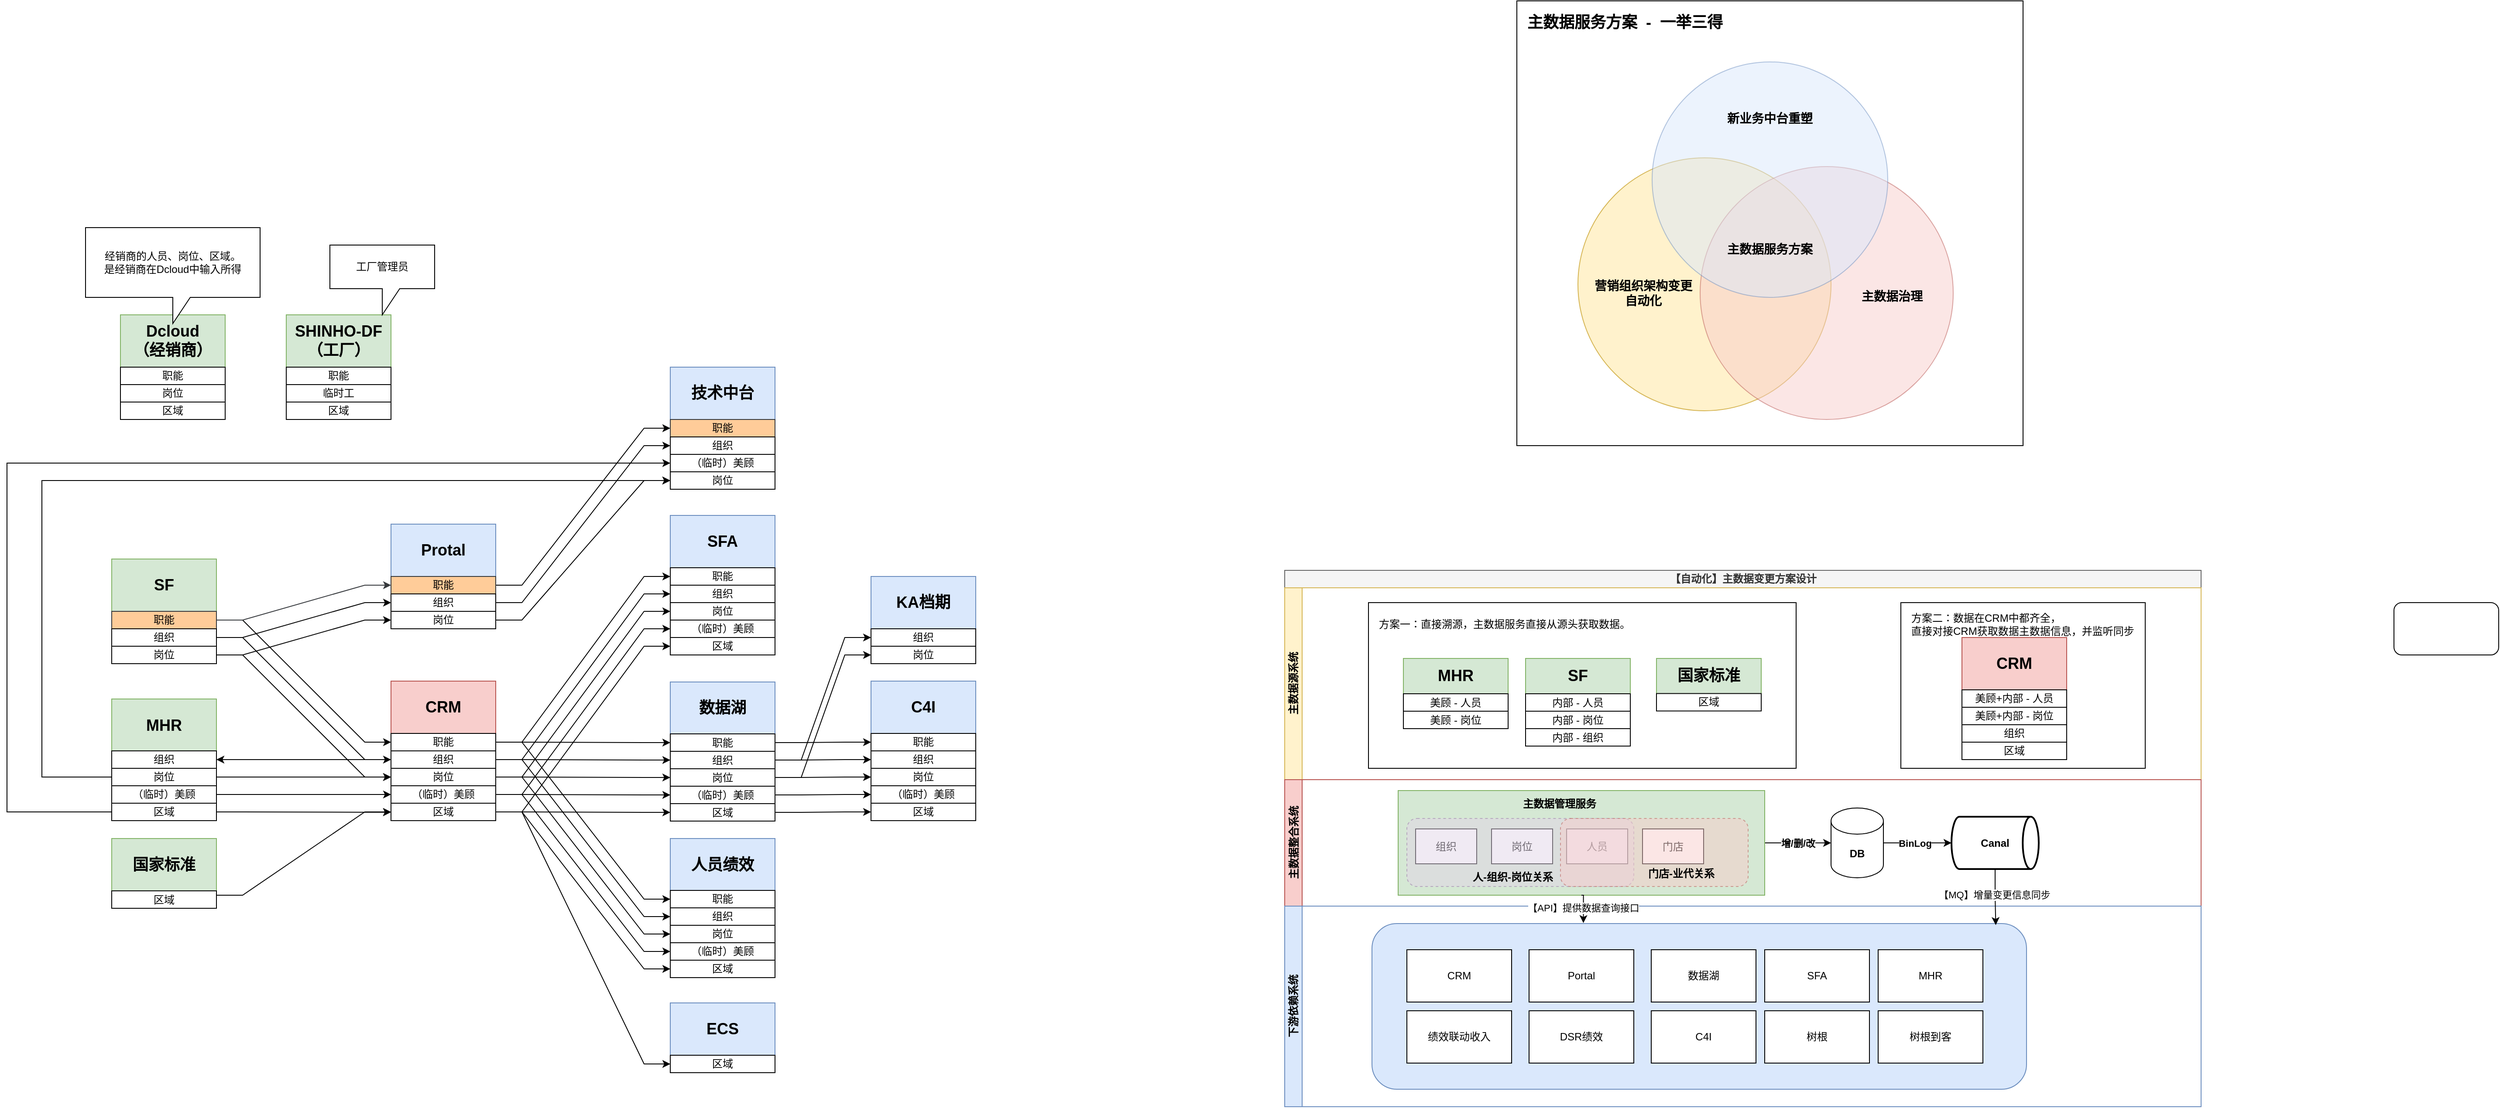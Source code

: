 <mxfile version="24.0.7" type="github">
  <diagram name="第 1 页" id="Gs3_jzng7EKterP3eEq9">
    <mxGraphModel dx="1696" dy="543" grid="1" gridSize="10" guides="1" tooltips="1" connect="1" arrows="1" fold="1" page="1" pageScale="1" pageWidth="827" pageHeight="1169" math="0" shadow="0">
      <root>
        <mxCell id="0" />
        <mxCell id="1" parent="0" />
        <mxCell id="XSxpiQSVj5RqR9Qi4vsM-1" value="&lt;font style=&quot;font-size: 18px;&quot;&gt;&lt;b&gt;CRM&lt;/b&gt;&lt;/font&gt;" style="rounded=0;whiteSpace=wrap;html=1;fillColor=#f8cecc;strokeColor=#b85450;" parent="1" vertex="1">
          <mxGeometry x="230" y="800" width="120" height="60" as="geometry" />
        </mxCell>
        <mxCell id="XSxpiQSVj5RqR9Qi4vsM-2" value="&lt;span style=&quot;font-size: 18px;&quot;&gt;&lt;b&gt;SF&lt;/b&gt;&lt;/span&gt;" style="rounded=0;whiteSpace=wrap;html=1;fillColor=#d5e8d4;strokeColor=#82b366;" parent="1" vertex="1">
          <mxGeometry x="-90" y="660" width="120" height="60" as="geometry" />
        </mxCell>
        <mxCell id="XSxpiQSVj5RqR9Qi4vsM-4" value="&lt;span style=&quot;font-size: 18px;&quot;&gt;&lt;b&gt;数据湖&lt;/b&gt;&lt;/span&gt;" style="rounded=0;whiteSpace=wrap;html=1;fillColor=#dae8fc;strokeColor=#6c8ebf;" parent="1" vertex="1">
          <mxGeometry x="550" y="801" width="120" height="60" as="geometry" />
        </mxCell>
        <mxCell id="XSxpiQSVj5RqR9Qi4vsM-44" style="edgeStyle=entityRelationEdgeStyle;rounded=0;orthogonalLoop=1;jettySize=auto;html=1;exitX=1;exitY=0.5;exitDx=0;exitDy=0;entryX=0;entryY=0.5;entryDx=0;entryDy=0;elbow=vertical;" parent="1" source="XSxpiQSVj5RqR9Qi4vsM-11" target="XSxpiQSVj5RqR9Qi4vsM-27" edge="1">
          <mxGeometry relative="1" as="geometry" />
        </mxCell>
        <mxCell id="XSxpiQSVj5RqR9Qi4vsM-93" style="edgeStyle=entityRelationEdgeStyle;rounded=0;orthogonalLoop=1;jettySize=auto;html=1;exitX=1;exitY=0.5;exitDx=0;exitDy=0;entryX=0;entryY=0.5;entryDx=0;entryDy=0;elbow=vertical;fillColor=#ffcc99;strokeColor=#36393d;" parent="1" source="XSxpiQSVj5RqR9Qi4vsM-11" target="XSxpiQSVj5RqR9Qi4vsM-90" edge="1">
          <mxGeometry relative="1" as="geometry" />
        </mxCell>
        <mxCell id="XSxpiQSVj5RqR9Qi4vsM-11" value="职能" style="rounded=0;whiteSpace=wrap;html=1;fillColor=#ffcc99;strokeColor=#36393d;" parent="1" vertex="1">
          <mxGeometry x="-90" y="720" width="120" height="20" as="geometry" />
        </mxCell>
        <mxCell id="XSxpiQSVj5RqR9Qi4vsM-45" style="edgeStyle=entityRelationEdgeStyle;rounded=0;orthogonalLoop=1;jettySize=auto;html=1;exitX=1;exitY=0.5;exitDx=0;exitDy=0;entryX=0;entryY=0.5;entryDx=0;entryDy=0;elbow=vertical;" parent="1" source="XSxpiQSVj5RqR9Qi4vsM-25" target="XSxpiQSVj5RqR9Qi4vsM-28" edge="1">
          <mxGeometry relative="1" as="geometry" />
        </mxCell>
        <mxCell id="XSxpiQSVj5RqR9Qi4vsM-94" style="edgeStyle=entityRelationEdgeStyle;rounded=0;orthogonalLoop=1;jettySize=auto;html=1;exitX=1;exitY=0.5;exitDx=0;exitDy=0;entryX=0;entryY=0.5;entryDx=0;entryDy=0;elbow=vertical;" parent="1" source="XSxpiQSVj5RqR9Qi4vsM-25" target="XSxpiQSVj5RqR9Qi4vsM-91" edge="1">
          <mxGeometry relative="1" as="geometry" />
        </mxCell>
        <mxCell id="XSxpiQSVj5RqR9Qi4vsM-25" value="组织" style="rounded=0;whiteSpace=wrap;html=1;" parent="1" vertex="1">
          <mxGeometry x="-90" y="740" width="120" height="20" as="geometry" />
        </mxCell>
        <mxCell id="XSxpiQSVj5RqR9Qi4vsM-46" style="edgeStyle=entityRelationEdgeStyle;rounded=0;orthogonalLoop=1;jettySize=auto;html=1;exitX=1;exitY=0.5;exitDx=0;exitDy=0;entryX=0;entryY=0.5;entryDx=0;entryDy=0;elbow=vertical;" parent="1" source="XSxpiQSVj5RqR9Qi4vsM-26" target="XSxpiQSVj5RqR9Qi4vsM-29" edge="1">
          <mxGeometry relative="1" as="geometry" />
        </mxCell>
        <mxCell id="XSxpiQSVj5RqR9Qi4vsM-95" style="edgeStyle=entityRelationEdgeStyle;rounded=0;orthogonalLoop=1;jettySize=auto;html=1;exitX=1;exitY=0.5;exitDx=0;exitDy=0;entryX=0;entryY=0.5;entryDx=0;entryDy=0;elbow=vertical;" parent="1" source="XSxpiQSVj5RqR9Qi4vsM-26" target="XSxpiQSVj5RqR9Qi4vsM-92" edge="1">
          <mxGeometry relative="1" as="geometry" />
        </mxCell>
        <mxCell id="XSxpiQSVj5RqR9Qi4vsM-26" value="岗位" style="rounded=0;whiteSpace=wrap;html=1;" parent="1" vertex="1">
          <mxGeometry x="-90" y="760" width="120" height="20" as="geometry" />
        </mxCell>
        <mxCell id="XSxpiQSVj5RqR9Qi4vsM-60" style="edgeStyle=entityRelationEdgeStyle;rounded=0;orthogonalLoop=1;jettySize=auto;html=1;exitX=1;exitY=0.5;exitDx=0;exitDy=0;entryX=0;entryY=0.5;entryDx=0;entryDy=0;elbow=vertical;" parent="1" source="XSxpiQSVj5RqR9Qi4vsM-27" target="XSxpiQSVj5RqR9Qi4vsM-56" edge="1">
          <mxGeometry relative="1" as="geometry" />
        </mxCell>
        <mxCell id="XSxpiQSVj5RqR9Qi4vsM-83" style="edgeStyle=entityRelationEdgeStyle;rounded=0;orthogonalLoop=1;jettySize=auto;html=1;exitX=1;exitY=0.5;exitDx=0;exitDy=0;entryX=0;entryY=0.5;entryDx=0;entryDy=0;elbow=vertical;" parent="1" source="XSxpiQSVj5RqR9Qi4vsM-27" target="XSxpiQSVj5RqR9Qi4vsM-78" edge="1">
          <mxGeometry relative="1" as="geometry" />
        </mxCell>
        <mxCell id="XSxpiQSVj5RqR9Qi4vsM-109" style="edgeStyle=entityRelationEdgeStyle;rounded=0;orthogonalLoop=1;jettySize=auto;html=1;exitX=1;exitY=0.5;exitDx=0;exitDy=0;entryX=0;entryY=0.5;entryDx=0;entryDy=0;elbow=vertical;" parent="1" source="XSxpiQSVj5RqR9Qi4vsM-27" target="XSxpiQSVj5RqR9Qi4vsM-104" edge="1">
          <mxGeometry relative="1" as="geometry" />
        </mxCell>
        <mxCell id="XSxpiQSVj5RqR9Qi4vsM-27" value="职能" style="rounded=0;whiteSpace=wrap;html=1;" parent="1" vertex="1">
          <mxGeometry x="230" y="860" width="120" height="20" as="geometry" />
        </mxCell>
        <mxCell id="XSxpiQSVj5RqR9Qi4vsM-61" style="edgeStyle=entityRelationEdgeStyle;rounded=0;orthogonalLoop=1;jettySize=auto;html=1;exitX=1;exitY=0.5;exitDx=0;exitDy=0;entryX=0;entryY=0.5;entryDx=0;entryDy=0;elbow=vertical;" parent="1" source="XSxpiQSVj5RqR9Qi4vsM-28" target="XSxpiQSVj5RqR9Qi4vsM-57" edge="1">
          <mxGeometry relative="1" as="geometry" />
        </mxCell>
        <mxCell id="XSxpiQSVj5RqR9Qi4vsM-84" style="edgeStyle=entityRelationEdgeStyle;rounded=0;orthogonalLoop=1;jettySize=auto;html=1;exitX=1;exitY=0.5;exitDx=0;exitDy=0;entryX=0;entryY=0.5;entryDx=0;entryDy=0;elbow=vertical;" parent="1" source="XSxpiQSVj5RqR9Qi4vsM-28" target="XSxpiQSVj5RqR9Qi4vsM-79" edge="1">
          <mxGeometry relative="1" as="geometry" />
        </mxCell>
        <mxCell id="XSxpiQSVj5RqR9Qi4vsM-101" style="edgeStyle=entityRelationEdgeStyle;rounded=0;orthogonalLoop=1;jettySize=auto;html=1;exitX=0;exitY=0.5;exitDx=0;exitDy=0;entryX=1;entryY=0.5;entryDx=0;entryDy=0;elbow=vertical;" parent="1" source="XSxpiQSVj5RqR9Qi4vsM-28" target="XSxpiQSVj5RqR9Qi4vsM-100" edge="1">
          <mxGeometry relative="1" as="geometry" />
        </mxCell>
        <mxCell id="XSxpiQSVj5RqR9Qi4vsM-110" style="edgeStyle=entityRelationEdgeStyle;rounded=0;orthogonalLoop=1;jettySize=auto;html=1;exitX=1;exitY=0.5;exitDx=0;exitDy=0;entryX=0;entryY=0.5;entryDx=0;entryDy=0;elbow=vertical;" parent="1" source="XSxpiQSVj5RqR9Qi4vsM-28" target="XSxpiQSVj5RqR9Qi4vsM-105" edge="1">
          <mxGeometry relative="1" as="geometry" />
        </mxCell>
        <mxCell id="XSxpiQSVj5RqR9Qi4vsM-28" value="组织" style="rounded=0;whiteSpace=wrap;html=1;" parent="1" vertex="1">
          <mxGeometry x="230" y="880" width="120" height="20" as="geometry" />
        </mxCell>
        <mxCell id="XSxpiQSVj5RqR9Qi4vsM-62" style="edgeStyle=entityRelationEdgeStyle;rounded=0;orthogonalLoop=1;jettySize=auto;html=1;exitX=1;exitY=0.5;exitDx=0;exitDy=0;entryX=0;entryY=0.5;entryDx=0;entryDy=0;elbow=vertical;" parent="1" source="XSxpiQSVj5RqR9Qi4vsM-29" target="XSxpiQSVj5RqR9Qi4vsM-58" edge="1">
          <mxGeometry relative="1" as="geometry" />
        </mxCell>
        <mxCell id="XSxpiQSVj5RqR9Qi4vsM-85" style="edgeStyle=entityRelationEdgeStyle;rounded=0;orthogonalLoop=1;jettySize=auto;html=1;exitX=1;exitY=0.5;exitDx=0;exitDy=0;entryX=0;entryY=0.5;entryDx=0;entryDy=0;elbow=vertical;" parent="1" source="XSxpiQSVj5RqR9Qi4vsM-29" target="XSxpiQSVj5RqR9Qi4vsM-80" edge="1">
          <mxGeometry relative="1" as="geometry" />
        </mxCell>
        <mxCell id="XSxpiQSVj5RqR9Qi4vsM-111" style="edgeStyle=entityRelationEdgeStyle;rounded=0;orthogonalLoop=1;jettySize=auto;html=1;exitX=1;exitY=0.5;exitDx=0;exitDy=0;entryX=0;entryY=0.5;entryDx=0;entryDy=0;elbow=vertical;" parent="1" source="XSxpiQSVj5RqR9Qi4vsM-29" target="XSxpiQSVj5RqR9Qi4vsM-106" edge="1">
          <mxGeometry relative="1" as="geometry" />
        </mxCell>
        <mxCell id="XSxpiQSVj5RqR9Qi4vsM-29" value="岗位" style="rounded=0;whiteSpace=wrap;html=1;" parent="1" vertex="1">
          <mxGeometry x="230" y="900" width="120" height="20" as="geometry" />
        </mxCell>
        <mxCell id="XSxpiQSVj5RqR9Qi4vsM-67" style="edgeStyle=entityRelationEdgeStyle;rounded=0;orthogonalLoop=1;jettySize=auto;html=1;exitX=1;exitY=0.5;exitDx=0;exitDy=0;entryX=0;entryY=0.5;entryDx=0;entryDy=0;elbow=vertical;" parent="1" source="XSxpiQSVj5RqR9Qi4vsM-30" target="XSxpiQSVj5RqR9Qi4vsM-66" edge="1">
          <mxGeometry relative="1" as="geometry" />
        </mxCell>
        <mxCell id="XSxpiQSVj5RqR9Qi4vsM-86" style="edgeStyle=entityRelationEdgeStyle;rounded=0;orthogonalLoop=1;jettySize=auto;html=1;exitX=1;exitY=0.5;exitDx=0;exitDy=0;entryX=0;entryY=0.5;entryDx=0;entryDy=0;elbow=vertical;" parent="1" source="XSxpiQSVj5RqR9Qi4vsM-30" target="XSxpiQSVj5RqR9Qi4vsM-82" edge="1">
          <mxGeometry relative="1" as="geometry" />
        </mxCell>
        <mxCell id="XSxpiQSVj5RqR9Qi4vsM-112" style="edgeStyle=entityRelationEdgeStyle;rounded=0;orthogonalLoop=1;jettySize=auto;html=1;exitX=1;exitY=0.5;exitDx=0;exitDy=0;entryX=0;entryY=0.5;entryDx=0;entryDy=0;elbow=vertical;" parent="1" source="XSxpiQSVj5RqR9Qi4vsM-30" target="XSxpiQSVj5RqR9Qi4vsM-108" edge="1">
          <mxGeometry relative="1" as="geometry" />
        </mxCell>
        <mxCell id="XSxpiQSVj5RqR9Qi4vsM-30" value="（临时）美顾" style="rounded=0;whiteSpace=wrap;html=1;" parent="1" vertex="1">
          <mxGeometry x="230" y="920" width="120" height="20" as="geometry" />
        </mxCell>
        <mxCell id="XSxpiQSVj5RqR9Qi4vsM-51" style="edgeStyle=entityRelationEdgeStyle;rounded=0;orthogonalLoop=1;jettySize=auto;html=1;exitX=1;exitY=0.5;exitDx=0;exitDy=0;entryX=0;entryY=0.5;entryDx=0;entryDy=0;elbow=vertical;" parent="1" source="XSxpiQSVj5RqR9Qi4vsM-31" target="XSxpiQSVj5RqR9Qi4vsM-43" edge="1">
          <mxGeometry relative="1" as="geometry" />
        </mxCell>
        <mxCell id="XSxpiQSVj5RqR9Qi4vsM-63" style="edgeStyle=entityRelationEdgeStyle;rounded=0;orthogonalLoop=1;jettySize=auto;html=1;exitX=1;exitY=0.5;exitDx=0;exitDy=0;entryX=0;entryY=0.5;entryDx=0;entryDy=0;elbow=vertical;" parent="1" source="XSxpiQSVj5RqR9Qi4vsM-31" target="XSxpiQSVj5RqR9Qi4vsM-59" edge="1">
          <mxGeometry relative="1" as="geometry" />
        </mxCell>
        <mxCell id="XSxpiQSVj5RqR9Qi4vsM-87" style="edgeStyle=entityRelationEdgeStyle;rounded=0;orthogonalLoop=1;jettySize=auto;html=1;exitX=1;exitY=0.5;exitDx=0;exitDy=0;entryX=0;entryY=0.5;entryDx=0;entryDy=0;elbow=vertical;" parent="1" source="XSxpiQSVj5RqR9Qi4vsM-31" target="XSxpiQSVj5RqR9Qi4vsM-81" edge="1">
          <mxGeometry relative="1" as="geometry" />
        </mxCell>
        <mxCell id="XSxpiQSVj5RqR9Qi4vsM-113" style="edgeStyle=entityRelationEdgeStyle;rounded=0;orthogonalLoop=1;jettySize=auto;html=1;exitX=1;exitY=0.5;exitDx=0;exitDy=0;entryX=0;entryY=0.5;entryDx=0;entryDy=0;elbow=vertical;" parent="1" source="XSxpiQSVj5RqR9Qi4vsM-31" target="XSxpiQSVj5RqR9Qi4vsM-107" edge="1">
          <mxGeometry relative="1" as="geometry" />
        </mxCell>
        <mxCell id="XSxpiQSVj5RqR9Qi4vsM-31" value="区域" style="rounded=0;whiteSpace=wrap;html=1;" parent="1" vertex="1">
          <mxGeometry x="230" y="940" width="120" height="20" as="geometry" />
        </mxCell>
        <mxCell id="XSxpiQSVj5RqR9Qi4vsM-32" value="&lt;span style=&quot;font-size: 18px;&quot;&gt;&lt;b&gt;国家标准&lt;/b&gt;&lt;/span&gt;" style="rounded=0;whiteSpace=wrap;html=1;fillColor=#d5e8d4;strokeColor=#82b366;" parent="1" vertex="1">
          <mxGeometry x="-90" y="980.5" width="120" height="60" as="geometry" />
        </mxCell>
        <mxCell id="XSxpiQSVj5RqR9Qi4vsM-48" style="edgeStyle=entityRelationEdgeStyle;rounded=0;orthogonalLoop=1;jettySize=auto;html=1;exitX=1;exitY=0.25;exitDx=0;exitDy=0;entryX=0;entryY=0.5;entryDx=0;entryDy=0;elbow=vertical;" parent="1" source="XSxpiQSVj5RqR9Qi4vsM-33" target="XSxpiQSVj5RqR9Qi4vsM-31" edge="1">
          <mxGeometry relative="1" as="geometry" />
        </mxCell>
        <mxCell id="XSxpiQSVj5RqR9Qi4vsM-33" value="区域" style="rounded=0;whiteSpace=wrap;html=1;" parent="1" vertex="1">
          <mxGeometry x="-90" y="1040.5" width="120" height="20" as="geometry" />
        </mxCell>
        <mxCell id="XSxpiQSVj5RqR9Qi4vsM-34" value="&lt;span style=&quot;font-size: 18px;&quot;&gt;&lt;b&gt;SFA&lt;/b&gt;&lt;/span&gt;" style="rounded=0;whiteSpace=wrap;html=1;fillColor=#dae8fc;strokeColor=#6c8ebf;" parent="1" vertex="1">
          <mxGeometry x="550" y="610" width="120" height="60" as="geometry" />
        </mxCell>
        <mxCell id="XSxpiQSVj5RqR9Qi4vsM-37" value="&lt;span style=&quot;font-size: 18px;&quot;&gt;&lt;b&gt;MHR&lt;/b&gt;&lt;/span&gt;" style="rounded=0;whiteSpace=wrap;html=1;fillColor=#d5e8d4;strokeColor=#82b366;" parent="1" vertex="1">
          <mxGeometry x="-90" y="820.5" width="120" height="60" as="geometry" />
        </mxCell>
        <mxCell id="XSxpiQSVj5RqR9Qi4vsM-47" style="edgeStyle=entityRelationEdgeStyle;rounded=0;orthogonalLoop=1;jettySize=auto;html=1;exitX=1;exitY=0.5;exitDx=0;exitDy=0;entryX=0;entryY=0.5;entryDx=0;entryDy=0;elbow=vertical;" parent="1" source="XSxpiQSVj5RqR9Qi4vsM-38" target="XSxpiQSVj5RqR9Qi4vsM-30" edge="1">
          <mxGeometry relative="1" as="geometry" />
        </mxCell>
        <mxCell id="XSxpiQSVj5RqR9Qi4vsM-38" value="（临时）美顾" style="rounded=0;whiteSpace=wrap;html=1;" parent="1" vertex="1">
          <mxGeometry x="-90" y="920" width="120" height="20" as="geometry" />
        </mxCell>
        <mxCell id="XSxpiQSVj5RqR9Qi4vsM-39" value="&lt;span style=&quot;font-size: 18px;&quot;&gt;&lt;b&gt;KA档期&lt;/b&gt;&lt;/span&gt;" style="rounded=0;whiteSpace=wrap;html=1;fillColor=#dae8fc;strokeColor=#6c8ebf;" parent="1" vertex="1">
          <mxGeometry x="780" y="680" width="120" height="60" as="geometry" />
        </mxCell>
        <mxCell id="XSxpiQSVj5RqR9Qi4vsM-40" value="岗位" style="rounded=0;whiteSpace=wrap;html=1;" parent="1" vertex="1">
          <mxGeometry x="780" y="760" width="120" height="20" as="geometry" />
        </mxCell>
        <mxCell id="XSxpiQSVj5RqR9Qi4vsM-41" value="组织" style="rounded=0;whiteSpace=wrap;html=1;" parent="1" vertex="1">
          <mxGeometry x="780" y="740" width="120" height="20" as="geometry" />
        </mxCell>
        <mxCell id="XSxpiQSVj5RqR9Qi4vsM-42" value="&lt;span style=&quot;font-size: 18px;&quot;&gt;&lt;b&gt;ECS&lt;/b&gt;&lt;/span&gt;" style="rounded=0;whiteSpace=wrap;html=1;fillColor=#dae8fc;strokeColor=#6c8ebf;" parent="1" vertex="1">
          <mxGeometry x="550" y="1169" width="120" height="60" as="geometry" />
        </mxCell>
        <mxCell id="XSxpiQSVj5RqR9Qi4vsM-43" value="区域" style="rounded=0;whiteSpace=wrap;html=1;" parent="1" vertex="1">
          <mxGeometry x="550" y="1229" width="120" height="20" as="geometry" />
        </mxCell>
        <mxCell id="XSxpiQSVj5RqR9Qi4vsM-56" value="职能" style="rounded=0;whiteSpace=wrap;html=1;" parent="1" vertex="1">
          <mxGeometry x="550" y="670" width="120" height="20" as="geometry" />
        </mxCell>
        <mxCell id="XSxpiQSVj5RqR9Qi4vsM-57" value="组织" style="rounded=0;whiteSpace=wrap;html=1;" parent="1" vertex="1">
          <mxGeometry x="550" y="690" width="120" height="20" as="geometry" />
        </mxCell>
        <mxCell id="XSxpiQSVj5RqR9Qi4vsM-58" value="岗位" style="rounded=0;whiteSpace=wrap;html=1;" parent="1" vertex="1">
          <mxGeometry x="550" y="710" width="120" height="20" as="geometry" />
        </mxCell>
        <mxCell id="XSxpiQSVj5RqR9Qi4vsM-59" value="区域" style="rounded=0;whiteSpace=wrap;html=1;" parent="1" vertex="1">
          <mxGeometry x="550" y="750" width="120" height="20" as="geometry" />
        </mxCell>
        <mxCell id="XSxpiQSVj5RqR9Qi4vsM-66" value="（临时）美顾" style="rounded=0;whiteSpace=wrap;html=1;" parent="1" vertex="1">
          <mxGeometry x="550" y="730" width="120" height="20" as="geometry" />
        </mxCell>
        <mxCell id="XSxpiQSVj5RqR9Qi4vsM-68" value="&lt;font style=&quot;font-size: 18px;&quot;&gt;&lt;b&gt;Dcloud&lt;br&gt;（经销商）&lt;/b&gt;&lt;/font&gt;" style="rounded=0;whiteSpace=wrap;html=1;fillColor=#d5e8d4;strokeColor=#82b366;" parent="1" vertex="1">
          <mxGeometry x="-80" y="380" width="120" height="60" as="geometry" />
        </mxCell>
        <mxCell id="XSxpiQSVj5RqR9Qi4vsM-69" value="职能" style="rounded=0;whiteSpace=wrap;html=1;" parent="1" vertex="1">
          <mxGeometry x="-80" y="440" width="120" height="20" as="geometry" />
        </mxCell>
        <mxCell id="XSxpiQSVj5RqR9Qi4vsM-70" value="岗位" style="rounded=0;whiteSpace=wrap;html=1;" parent="1" vertex="1">
          <mxGeometry x="-80" y="460" width="120" height="20" as="geometry" />
        </mxCell>
        <mxCell id="XSxpiQSVj5RqR9Qi4vsM-71" value="区域" style="rounded=0;whiteSpace=wrap;html=1;" parent="1" vertex="1">
          <mxGeometry x="-80" y="480" width="120" height="20" as="geometry" />
        </mxCell>
        <mxCell id="XSxpiQSVj5RqR9Qi4vsM-72" value="&lt;span style=&quot;font-size: 18px;&quot;&gt;&lt;b&gt;C4I&lt;/b&gt;&lt;/span&gt;" style="rounded=0;whiteSpace=wrap;html=1;fillColor=#dae8fc;strokeColor=#6c8ebf;" parent="1" vertex="1">
          <mxGeometry x="780" y="800" width="120" height="60" as="geometry" />
        </mxCell>
        <mxCell id="XSxpiQSVj5RqR9Qi4vsM-73" value="职能" style="rounded=0;whiteSpace=wrap;html=1;" parent="1" vertex="1">
          <mxGeometry x="780" y="860" width="120" height="20" as="geometry" />
        </mxCell>
        <mxCell id="XSxpiQSVj5RqR9Qi4vsM-74" value="组织" style="rounded=0;whiteSpace=wrap;html=1;" parent="1" vertex="1">
          <mxGeometry x="780" y="880" width="120" height="20" as="geometry" />
        </mxCell>
        <mxCell id="XSxpiQSVj5RqR9Qi4vsM-75" value="岗位" style="rounded=0;whiteSpace=wrap;html=1;" parent="1" vertex="1">
          <mxGeometry x="780" y="900" width="120" height="20" as="geometry" />
        </mxCell>
        <mxCell id="XSxpiQSVj5RqR9Qi4vsM-76" value="区域" style="rounded=0;whiteSpace=wrap;html=1;" parent="1" vertex="1">
          <mxGeometry x="780" y="940" width="120" height="20" as="geometry" />
        </mxCell>
        <mxCell id="XSxpiQSVj5RqR9Qi4vsM-77" value="（临时）美顾" style="rounded=0;whiteSpace=wrap;html=1;" parent="1" vertex="1">
          <mxGeometry x="780" y="920" width="120" height="20" as="geometry" />
        </mxCell>
        <mxCell id="XSxpiQSVj5RqR9Qi4vsM-134" style="edgeStyle=entityRelationEdgeStyle;rounded=0;orthogonalLoop=1;jettySize=auto;html=1;exitX=1;exitY=0.5;exitDx=0;exitDy=0;entryX=0;entryY=0.5;entryDx=0;entryDy=0;elbow=vertical;" parent="1" source="XSxpiQSVj5RqR9Qi4vsM-78" target="XSxpiQSVj5RqR9Qi4vsM-73" edge="1">
          <mxGeometry relative="1" as="geometry" />
        </mxCell>
        <mxCell id="XSxpiQSVj5RqR9Qi4vsM-78" value="职能" style="rounded=0;whiteSpace=wrap;html=1;" parent="1" vertex="1">
          <mxGeometry x="550" y="860.5" width="120" height="20" as="geometry" />
        </mxCell>
        <mxCell id="XSxpiQSVj5RqR9Qi4vsM-135" style="edgeStyle=entityRelationEdgeStyle;rounded=0;orthogonalLoop=1;jettySize=auto;html=1;exitX=1;exitY=0.5;exitDx=0;exitDy=0;entryX=0;entryY=0.5;entryDx=0;entryDy=0;elbow=vertical;" parent="1" source="XSxpiQSVj5RqR9Qi4vsM-79" target="XSxpiQSVj5RqR9Qi4vsM-74" edge="1">
          <mxGeometry relative="1" as="geometry" />
        </mxCell>
        <mxCell id="XSxpiQSVj5RqR9Qi4vsM-140" style="edgeStyle=entityRelationEdgeStyle;rounded=0;orthogonalLoop=1;jettySize=auto;html=1;exitX=1;exitY=0.5;exitDx=0;exitDy=0;entryX=0;entryY=0.5;entryDx=0;entryDy=0;elbow=vertical;" parent="1" source="XSxpiQSVj5RqR9Qi4vsM-79" target="XSxpiQSVj5RqR9Qi4vsM-41" edge="1">
          <mxGeometry relative="1" as="geometry" />
        </mxCell>
        <mxCell id="XSxpiQSVj5RqR9Qi4vsM-79" value="组织" style="rounded=0;whiteSpace=wrap;html=1;" parent="1" vertex="1">
          <mxGeometry x="550" y="880.5" width="120" height="20" as="geometry" />
        </mxCell>
        <mxCell id="XSxpiQSVj5RqR9Qi4vsM-136" style="edgeStyle=entityRelationEdgeStyle;rounded=0;orthogonalLoop=1;jettySize=auto;html=1;exitX=1;exitY=0.5;exitDx=0;exitDy=0;entryX=0;entryY=0.5;entryDx=0;entryDy=0;elbow=vertical;" parent="1" source="XSxpiQSVj5RqR9Qi4vsM-80" target="XSxpiQSVj5RqR9Qi4vsM-75" edge="1">
          <mxGeometry relative="1" as="geometry" />
        </mxCell>
        <mxCell id="XSxpiQSVj5RqR9Qi4vsM-141" style="edgeStyle=entityRelationEdgeStyle;rounded=0;orthogonalLoop=1;jettySize=auto;html=1;exitX=1;exitY=0.5;exitDx=0;exitDy=0;entryX=0;entryY=0.5;entryDx=0;entryDy=0;elbow=vertical;" parent="1" source="XSxpiQSVj5RqR9Qi4vsM-80" target="XSxpiQSVj5RqR9Qi4vsM-40" edge="1">
          <mxGeometry relative="1" as="geometry" />
        </mxCell>
        <mxCell id="XSxpiQSVj5RqR9Qi4vsM-80" value="岗位" style="rounded=0;whiteSpace=wrap;html=1;" parent="1" vertex="1">
          <mxGeometry x="550" y="900.5" width="120" height="20" as="geometry" />
        </mxCell>
        <mxCell id="XSxpiQSVj5RqR9Qi4vsM-138" style="edgeStyle=entityRelationEdgeStyle;rounded=0;orthogonalLoop=1;jettySize=auto;html=1;exitX=1;exitY=0.5;exitDx=0;exitDy=0;entryX=0;entryY=0.5;entryDx=0;entryDy=0;elbow=vertical;" parent="1" source="XSxpiQSVj5RqR9Qi4vsM-81" target="XSxpiQSVj5RqR9Qi4vsM-76" edge="1">
          <mxGeometry relative="1" as="geometry" />
        </mxCell>
        <mxCell id="XSxpiQSVj5RqR9Qi4vsM-81" value="区域" style="rounded=0;whiteSpace=wrap;html=1;" parent="1" vertex="1">
          <mxGeometry x="550" y="940.5" width="120" height="20" as="geometry" />
        </mxCell>
        <mxCell id="XSxpiQSVj5RqR9Qi4vsM-137" style="edgeStyle=entityRelationEdgeStyle;rounded=0;orthogonalLoop=1;jettySize=auto;html=1;exitX=1;exitY=0.5;exitDx=0;exitDy=0;entryX=0;entryY=0.5;entryDx=0;entryDy=0;elbow=vertical;" parent="1" source="XSxpiQSVj5RqR9Qi4vsM-82" target="XSxpiQSVj5RqR9Qi4vsM-77" edge="1">
          <mxGeometry relative="1" as="geometry" />
        </mxCell>
        <mxCell id="XSxpiQSVj5RqR9Qi4vsM-82" value="（临时）美顾" style="rounded=0;whiteSpace=wrap;html=1;" parent="1" vertex="1">
          <mxGeometry x="550" y="920.5" width="120" height="20" as="geometry" />
        </mxCell>
        <mxCell id="XSxpiQSVj5RqR9Qi4vsM-88" value="经销商的人员、岗位、区域。&lt;br&gt;是经销商在Dcloud中输入所得" style="shape=callout;whiteSpace=wrap;html=1;perimeter=calloutPerimeter;" parent="1" vertex="1">
          <mxGeometry x="-120" y="280" width="200" height="110" as="geometry" />
        </mxCell>
        <mxCell id="XSxpiQSVj5RqR9Qi4vsM-89" value="&lt;span style=&quot;font-size: 18px;&quot;&gt;&lt;b&gt;Protal&lt;/b&gt;&lt;/span&gt;" style="rounded=0;whiteSpace=wrap;html=1;fillColor=#dae8fc;strokeColor=#6c8ebf;" parent="1" vertex="1">
          <mxGeometry x="230" y="620" width="120" height="60" as="geometry" />
        </mxCell>
        <mxCell id="XSxpiQSVj5RqR9Qi4vsM-123" style="edgeStyle=entityRelationEdgeStyle;rounded=0;orthogonalLoop=1;jettySize=auto;html=1;exitX=1;exitY=0.5;exitDx=0;exitDy=0;entryX=0;entryY=0.5;entryDx=0;entryDy=0;elbow=vertical;" parent="1" source="XSxpiQSVj5RqR9Qi4vsM-90" target="XSxpiQSVj5RqR9Qi4vsM-120" edge="1">
          <mxGeometry relative="1" as="geometry" />
        </mxCell>
        <mxCell id="XSxpiQSVj5RqR9Qi4vsM-90" value="职能" style="rounded=0;whiteSpace=wrap;html=1;fillColor=#ffcc99;strokeColor=#36393d;" parent="1" vertex="1">
          <mxGeometry x="230" y="680" width="120" height="20" as="geometry" />
        </mxCell>
        <mxCell id="XSxpiQSVj5RqR9Qi4vsM-124" style="edgeStyle=entityRelationEdgeStyle;rounded=0;orthogonalLoop=1;jettySize=auto;html=1;exitX=1;exitY=0.5;exitDx=0;exitDy=0;entryX=0;entryY=0.5;entryDx=0;entryDy=0;elbow=vertical;" parent="1" source="XSxpiQSVj5RqR9Qi4vsM-91" target="XSxpiQSVj5RqR9Qi4vsM-121" edge="1">
          <mxGeometry relative="1" as="geometry" />
        </mxCell>
        <mxCell id="XSxpiQSVj5RqR9Qi4vsM-91" value="组织" style="rounded=0;whiteSpace=wrap;html=1;" parent="1" vertex="1">
          <mxGeometry x="230" y="700" width="120" height="20" as="geometry" />
        </mxCell>
        <mxCell id="XSxpiQSVj5RqR9Qi4vsM-125" style="edgeStyle=entityRelationEdgeStyle;rounded=0;orthogonalLoop=1;jettySize=auto;html=1;exitX=1;exitY=0.5;exitDx=0;exitDy=0;entryX=0;entryY=0.5;entryDx=0;entryDy=0;elbow=vertical;" parent="1" source="XSxpiQSVj5RqR9Qi4vsM-92" target="XSxpiQSVj5RqR9Qi4vsM-122" edge="1">
          <mxGeometry relative="1" as="geometry" />
        </mxCell>
        <mxCell id="XSxpiQSVj5RqR9Qi4vsM-92" value="岗位" style="rounded=0;whiteSpace=wrap;html=1;" parent="1" vertex="1">
          <mxGeometry x="230" y="720" width="120" height="20" as="geometry" />
        </mxCell>
        <mxCell id="XSxpiQSVj5RqR9Qi4vsM-97" style="edgeStyle=entityRelationEdgeStyle;rounded=0;orthogonalLoop=1;jettySize=auto;html=1;exitX=1;exitY=0.5;exitDx=0;exitDy=0;elbow=vertical;" parent="1" source="XSxpiQSVj5RqR9Qi4vsM-96" edge="1">
          <mxGeometry relative="1" as="geometry">
            <mxPoint x="230" y="910" as="targetPoint" />
          </mxGeometry>
        </mxCell>
        <mxCell id="XSxpiQSVj5RqR9Qi4vsM-96" value="岗位" style="rounded=0;whiteSpace=wrap;html=1;" parent="1" vertex="1">
          <mxGeometry x="-90" y="900" width="120" height="20" as="geometry" />
        </mxCell>
        <mxCell id="XSxpiQSVj5RqR9Qi4vsM-102" style="edgeStyle=entityRelationEdgeStyle;rounded=0;orthogonalLoop=1;jettySize=auto;html=1;exitX=1;exitY=0.5;exitDx=0;exitDy=0;elbow=vertical;" parent="1" source="XSxpiQSVj5RqR9Qi4vsM-98" edge="1">
          <mxGeometry relative="1" as="geometry">
            <mxPoint x="230" y="950.364" as="targetPoint" />
          </mxGeometry>
        </mxCell>
        <mxCell id="XSxpiQSVj5RqR9Qi4vsM-129" style="edgeStyle=elbowEdgeStyle;rounded=0;orthogonalLoop=1;jettySize=auto;html=1;exitX=0;exitY=0.5;exitDx=0;exitDy=0;entryX=0;entryY=0.5;entryDx=0;entryDy=0;" parent="1" source="XSxpiQSVj5RqR9Qi4vsM-98" target="XSxpiQSVj5RqR9Qi4vsM-128" edge="1">
          <mxGeometry relative="1" as="geometry">
            <Array as="points">
              <mxPoint x="-210" y="800" />
            </Array>
          </mxGeometry>
        </mxCell>
        <mxCell id="XSxpiQSVj5RqR9Qi4vsM-98" value="区域" style="rounded=0;whiteSpace=wrap;html=1;" parent="1" vertex="1">
          <mxGeometry x="-90" y="940" width="120" height="20" as="geometry" />
        </mxCell>
        <mxCell id="XSxpiQSVj5RqR9Qi4vsM-127" style="edgeStyle=elbowEdgeStyle;rounded=0;orthogonalLoop=1;jettySize=auto;html=1;exitX=0;exitY=0.5;exitDx=0;exitDy=0;entryX=0;entryY=0.5;entryDx=0;entryDy=0;" parent="1" source="XSxpiQSVj5RqR9Qi4vsM-96" target="XSxpiQSVj5RqR9Qi4vsM-122" edge="1">
          <mxGeometry relative="1" as="geometry">
            <Array as="points">
              <mxPoint x="-170" y="670" />
            </Array>
          </mxGeometry>
        </mxCell>
        <mxCell id="XSxpiQSVj5RqR9Qi4vsM-100" value="组织" style="rounded=0;whiteSpace=wrap;html=1;" parent="1" vertex="1">
          <mxGeometry x="-90" y="880" width="120" height="20" as="geometry" />
        </mxCell>
        <mxCell id="XSxpiQSVj5RqR9Qi4vsM-103" value="&lt;span style=&quot;font-size: 18px;&quot;&gt;&lt;b&gt;人员绩效&lt;/b&gt;&lt;/span&gt;" style="rounded=0;whiteSpace=wrap;html=1;fillColor=#dae8fc;strokeColor=#6c8ebf;" parent="1" vertex="1">
          <mxGeometry x="550" y="980.5" width="120" height="60" as="geometry" />
        </mxCell>
        <mxCell id="XSxpiQSVj5RqR9Qi4vsM-104" value="职能" style="rounded=0;whiteSpace=wrap;html=1;" parent="1" vertex="1">
          <mxGeometry x="550" y="1040" width="120" height="20" as="geometry" />
        </mxCell>
        <mxCell id="XSxpiQSVj5RqR9Qi4vsM-105" value="组织" style="rounded=0;whiteSpace=wrap;html=1;" parent="1" vertex="1">
          <mxGeometry x="550" y="1060" width="120" height="20" as="geometry" />
        </mxCell>
        <mxCell id="XSxpiQSVj5RqR9Qi4vsM-106" value="岗位" style="rounded=0;whiteSpace=wrap;html=1;" parent="1" vertex="1">
          <mxGeometry x="550" y="1080" width="120" height="20" as="geometry" />
        </mxCell>
        <mxCell id="XSxpiQSVj5RqR9Qi4vsM-107" value="区域" style="rounded=0;whiteSpace=wrap;html=1;" parent="1" vertex="1">
          <mxGeometry x="550" y="1120" width="120" height="20" as="geometry" />
        </mxCell>
        <mxCell id="XSxpiQSVj5RqR9Qi4vsM-108" value="（临时）美顾" style="rounded=0;whiteSpace=wrap;html=1;" parent="1" vertex="1">
          <mxGeometry x="550" y="1100" width="120" height="20" as="geometry" />
        </mxCell>
        <mxCell id="XSxpiQSVj5RqR9Qi4vsM-114" value="&lt;span style=&quot;font-size: 18px;&quot;&gt;&lt;b&gt;SHINHO-DF（工厂）&lt;/b&gt;&lt;/span&gt;" style="rounded=0;whiteSpace=wrap;html=1;fillColor=#d5e8d4;strokeColor=#82b366;" parent="1" vertex="1">
          <mxGeometry x="110" y="380" width="120" height="60" as="geometry" />
        </mxCell>
        <mxCell id="XSxpiQSVj5RqR9Qi4vsM-115" value="职能" style="rounded=0;whiteSpace=wrap;html=1;" parent="1" vertex="1">
          <mxGeometry x="110" y="440" width="120" height="20" as="geometry" />
        </mxCell>
        <mxCell id="XSxpiQSVj5RqR9Qi4vsM-116" value="临时工" style="rounded=0;whiteSpace=wrap;html=1;" parent="1" vertex="1">
          <mxGeometry x="110" y="460" width="120" height="20" as="geometry" />
        </mxCell>
        <mxCell id="XSxpiQSVj5RqR9Qi4vsM-117" value="区域" style="rounded=0;whiteSpace=wrap;html=1;" parent="1" vertex="1">
          <mxGeometry x="110" y="480" width="120" height="20" as="geometry" />
        </mxCell>
        <mxCell id="XSxpiQSVj5RqR9Qi4vsM-118" value="工厂管理员" style="shape=callout;whiteSpace=wrap;html=1;perimeter=calloutPerimeter;" parent="1" vertex="1">
          <mxGeometry x="160" y="300" width="120" height="80" as="geometry" />
        </mxCell>
        <mxCell id="XSxpiQSVj5RqR9Qi4vsM-119" value="&lt;span style=&quot;font-size: 18px;&quot;&gt;&lt;b&gt;技术中台&lt;/b&gt;&lt;/span&gt;" style="rounded=0;whiteSpace=wrap;html=1;fillColor=#dae8fc;strokeColor=#6c8ebf;" parent="1" vertex="1">
          <mxGeometry x="550" y="440" width="120" height="60" as="geometry" />
        </mxCell>
        <mxCell id="XSxpiQSVj5RqR9Qi4vsM-120" value="职能" style="rounded=0;whiteSpace=wrap;html=1;fillColor=#ffcc99;strokeColor=#36393d;" parent="1" vertex="1">
          <mxGeometry x="550" y="500" width="120" height="20" as="geometry" />
        </mxCell>
        <mxCell id="XSxpiQSVj5RqR9Qi4vsM-121" value="组织" style="rounded=0;whiteSpace=wrap;html=1;" parent="1" vertex="1">
          <mxGeometry x="550" y="520" width="120" height="20" as="geometry" />
        </mxCell>
        <mxCell id="XSxpiQSVj5RqR9Qi4vsM-122" value="岗位" style="rounded=0;whiteSpace=wrap;html=1;" parent="1" vertex="1">
          <mxGeometry x="550" y="560" width="120" height="20" as="geometry" />
        </mxCell>
        <mxCell id="XSxpiQSVj5RqR9Qi4vsM-128" value="（临时）美顾" style="rounded=0;whiteSpace=wrap;html=1;" parent="1" vertex="1">
          <mxGeometry x="550" y="540" width="120" height="20" as="geometry" />
        </mxCell>
        <mxCell id="PcbFa-NcGsf05iaPYb2J-16" value="" style="group" vertex="1" connectable="0" parent="1">
          <mxGeometry x="1520" y="20" width="580" height="510" as="geometry" />
        </mxCell>
        <mxCell id="PcbFa-NcGsf05iaPYb2J-13" value="" style="rounded=0;whiteSpace=wrap;html=1;" vertex="1" parent="PcbFa-NcGsf05iaPYb2J-16">
          <mxGeometry width="580" height="510" as="geometry" />
        </mxCell>
        <mxCell id="PcbFa-NcGsf05iaPYb2J-4" value="" style="ellipse;whiteSpace=wrap;html=1;aspect=fixed;fillColor=#fff2cc;strokeColor=#d6b656;" vertex="1" parent="PcbFa-NcGsf05iaPYb2J-16">
          <mxGeometry x="70" y="180" width="290" height="290" as="geometry" />
        </mxCell>
        <mxCell id="PcbFa-NcGsf05iaPYb2J-5" value="" style="ellipse;whiteSpace=wrap;html=1;aspect=fixed;opacity=50;fillColor=#f8cecc;strokeColor=#b85450;" vertex="1" parent="PcbFa-NcGsf05iaPYb2J-16">
          <mxGeometry x="210" y="190" width="290" height="290" as="geometry" />
        </mxCell>
        <mxCell id="PcbFa-NcGsf05iaPYb2J-6" value="" style="ellipse;whiteSpace=wrap;html=1;aspect=fixed;opacity=50;fillColor=#dae8fc;strokeColor=#6c8ebf;" vertex="1" parent="PcbFa-NcGsf05iaPYb2J-16">
          <mxGeometry x="155" y="70" width="270" height="270" as="geometry" />
        </mxCell>
        <mxCell id="PcbFa-NcGsf05iaPYb2J-7" value="&lt;span style=&quot;font-size: 14px;&quot;&gt;&lt;b&gt;主数据治理&lt;/b&gt;&lt;/span&gt;" style="text;html=1;align=center;verticalAlign=middle;whiteSpace=wrap;rounded=0;" vertex="1" parent="PcbFa-NcGsf05iaPYb2J-16">
          <mxGeometry x="380" y="324" width="100" height="30" as="geometry" />
        </mxCell>
        <mxCell id="PcbFa-NcGsf05iaPYb2J-8" value="&lt;b&gt;&lt;font style=&quot;font-size: 14px;&quot;&gt;营销组织架构变更&lt;br&gt;自动化&lt;/font&gt;&lt;/b&gt;" style="text;html=1;align=center;verticalAlign=middle;whiteSpace=wrap;rounded=0;" vertex="1" parent="PcbFa-NcGsf05iaPYb2J-16">
          <mxGeometry x="70" y="320" width="150" height="30" as="geometry" />
        </mxCell>
        <mxCell id="PcbFa-NcGsf05iaPYb2J-10" value="&lt;span style=&quot;font-size: 14px;&quot;&gt;&lt;b&gt;新业务中台重塑&lt;/b&gt;&lt;/span&gt;" style="text;html=1;align=center;verticalAlign=middle;whiteSpace=wrap;rounded=0;" vertex="1" parent="PcbFa-NcGsf05iaPYb2J-16">
          <mxGeometry x="240" y="120" width="100" height="30" as="geometry" />
        </mxCell>
        <mxCell id="PcbFa-NcGsf05iaPYb2J-11" value="&lt;font style=&quot;font-size: 14px;&quot;&gt;&lt;b&gt;主数据服务方案&lt;/b&gt;&lt;/font&gt;" style="text;html=1;align=center;verticalAlign=middle;whiteSpace=wrap;rounded=0;" vertex="1" parent="PcbFa-NcGsf05iaPYb2J-16">
          <mxGeometry x="230" y="270" width="120" height="30" as="geometry" />
        </mxCell>
        <mxCell id="PcbFa-NcGsf05iaPYb2J-14" value="&lt;font style=&quot;font-size: 18px;&quot;&gt;主数据服务方案&amp;nbsp; -&amp;nbsp; 一举三得&lt;/font&gt;" style="text;html=1;align=left;verticalAlign=middle;whiteSpace=wrap;rounded=0;fontStyle=1" vertex="1" parent="PcbFa-NcGsf05iaPYb2J-16">
          <mxGeometry x="10" y="10" width="270" height="30" as="geometry" />
        </mxCell>
        <mxCell id="PcbFa-NcGsf05iaPYb2J-17" value="【自动化】主数据变更方案设计" style="swimlane;childLayout=stackLayout;resizeParent=1;resizeParentMax=0;horizontal=1;startSize=20;horizontalStack=0;html=1;fillColor=#f5f5f5;strokeColor=#666666;fontColor=#333333;" vertex="1" parent="1">
          <mxGeometry x="1254" y="673" width="1050" height="615" as="geometry" />
        </mxCell>
        <mxCell id="PcbFa-NcGsf05iaPYb2J-18" value="主数据源系统" style="swimlane;startSize=20;horizontal=0;html=1;fillColor=#fff2cc;strokeColor=#d6b656;" vertex="1" parent="PcbFa-NcGsf05iaPYb2J-17">
          <mxGeometry y="20" width="1050" height="220" as="geometry" />
        </mxCell>
        <mxCell id="PcbFa-NcGsf05iaPYb2J-149" value="" style="group" vertex="1" connectable="0" parent="PcbFa-NcGsf05iaPYb2J-18">
          <mxGeometry x="706" y="17" width="280" height="190" as="geometry" />
        </mxCell>
        <mxCell id="PcbFa-NcGsf05iaPYb2J-127" value="" style="rounded=0;whiteSpace=wrap;html=1;" vertex="1" parent="PcbFa-NcGsf05iaPYb2J-149">
          <mxGeometry width="280" height="190" as="geometry" />
        </mxCell>
        <mxCell id="PcbFa-NcGsf05iaPYb2J-140" value="方案二：数据在CRM中都齐全，&lt;br&gt;直接对接CRM获取数据主数据信息，并监听同步" style="text;html=1;align=left;verticalAlign=middle;whiteSpace=wrap;rounded=0;" vertex="1" parent="PcbFa-NcGsf05iaPYb2J-149">
          <mxGeometry x="10" y="10" width="260" height="30" as="geometry" />
        </mxCell>
        <mxCell id="PcbFa-NcGsf05iaPYb2J-141" value="&lt;font style=&quot;font-size: 18px;&quot;&gt;&lt;b&gt;CRM&lt;/b&gt;&lt;/font&gt;" style="rounded=0;whiteSpace=wrap;html=1;fillColor=#f8cecc;strokeColor=#b85450;" vertex="1" parent="PcbFa-NcGsf05iaPYb2J-149">
          <mxGeometry x="70" y="40" width="120" height="60" as="geometry" />
        </mxCell>
        <mxCell id="PcbFa-NcGsf05iaPYb2J-142" value="美顾+内部 - 人员" style="rounded=0;whiteSpace=wrap;html=1;" vertex="1" parent="PcbFa-NcGsf05iaPYb2J-149">
          <mxGeometry x="70" y="100" width="120" height="20" as="geometry" />
        </mxCell>
        <mxCell id="PcbFa-NcGsf05iaPYb2J-143" value="组织" style="rounded=0;whiteSpace=wrap;html=1;" vertex="1" parent="PcbFa-NcGsf05iaPYb2J-149">
          <mxGeometry x="70" y="140" width="120" height="20" as="geometry" />
        </mxCell>
        <mxCell id="PcbFa-NcGsf05iaPYb2J-144" value="美顾+内部 - 岗位" style="rounded=0;whiteSpace=wrap;html=1;" vertex="1" parent="PcbFa-NcGsf05iaPYb2J-149">
          <mxGeometry x="70" y="120" width="120" height="20" as="geometry" />
        </mxCell>
        <mxCell id="PcbFa-NcGsf05iaPYb2J-146" value="区域" style="rounded=0;whiteSpace=wrap;html=1;" vertex="1" parent="PcbFa-NcGsf05iaPYb2J-149">
          <mxGeometry x="70" y="160" width="120" height="20" as="geometry" />
        </mxCell>
        <mxCell id="PcbFa-NcGsf05iaPYb2J-125" value="" style="rounded=0;whiteSpace=wrap;html=1;" vertex="1" parent="PcbFa-NcGsf05iaPYb2J-18">
          <mxGeometry x="96" y="17" width="490" height="190" as="geometry" />
        </mxCell>
        <mxCell id="PcbFa-NcGsf05iaPYb2J-122" value="" style="group" vertex="1" connectable="0" parent="PcbFa-NcGsf05iaPYb2J-18">
          <mxGeometry x="136" y="81" width="120" height="80.5" as="geometry" />
        </mxCell>
        <mxCell id="PcbFa-NcGsf05iaPYb2J-110" value="&lt;span style=&quot;font-size: 18px;&quot;&gt;&lt;b&gt;MHR&lt;/b&gt;&lt;/span&gt;" style="rounded=0;whiteSpace=wrap;html=1;fillColor=#d5e8d4;strokeColor=#82b366;" vertex="1" parent="PcbFa-NcGsf05iaPYb2J-122">
          <mxGeometry width="120" height="40.5" as="geometry" />
        </mxCell>
        <mxCell id="PcbFa-NcGsf05iaPYb2J-111" value="美顾 - 人员" style="rounded=0;whiteSpace=wrap;html=1;" vertex="1" parent="PcbFa-NcGsf05iaPYb2J-122">
          <mxGeometry y="40.5" width="120" height="20" as="geometry" />
        </mxCell>
        <mxCell id="PcbFa-NcGsf05iaPYb2J-112" value="美顾 - 岗位" style="rounded=0;whiteSpace=wrap;html=1;" vertex="1" parent="PcbFa-NcGsf05iaPYb2J-122">
          <mxGeometry y="60.5" width="120" height="20" as="geometry" />
        </mxCell>
        <mxCell id="PcbFa-NcGsf05iaPYb2J-123" value="" style="group" vertex="1" connectable="0" parent="PcbFa-NcGsf05iaPYb2J-18">
          <mxGeometry x="276" y="81" width="120" height="100.5" as="geometry" />
        </mxCell>
        <mxCell id="PcbFa-NcGsf05iaPYb2J-115" value="&lt;span style=&quot;font-size: 18px;&quot;&gt;&lt;b&gt;SF&lt;/b&gt;&lt;/span&gt;" style="rounded=0;whiteSpace=wrap;html=1;fillColor=#d5e8d4;strokeColor=#82b366;" vertex="1" parent="PcbFa-NcGsf05iaPYb2J-123">
          <mxGeometry width="120" height="40.5" as="geometry" />
        </mxCell>
        <mxCell id="PcbFa-NcGsf05iaPYb2J-116" value="内部 - 岗位" style="rounded=0;whiteSpace=wrap;html=1;" vertex="1" parent="PcbFa-NcGsf05iaPYb2J-123">
          <mxGeometry y="60.5" width="120" height="20" as="geometry" />
        </mxCell>
        <mxCell id="PcbFa-NcGsf05iaPYb2J-117" value="内部 - 人员" style="rounded=0;whiteSpace=wrap;html=1;" vertex="1" parent="PcbFa-NcGsf05iaPYb2J-123">
          <mxGeometry y="40.5" width="120" height="20" as="geometry" />
        </mxCell>
        <mxCell id="PcbFa-NcGsf05iaPYb2J-118" value="内部 - 组织" style="rounded=0;whiteSpace=wrap;html=1;" vertex="1" parent="PcbFa-NcGsf05iaPYb2J-123">
          <mxGeometry y="80.5" width="120" height="20" as="geometry" />
        </mxCell>
        <mxCell id="PcbFa-NcGsf05iaPYb2J-124" value="" style="group" vertex="1" connectable="0" parent="PcbFa-NcGsf05iaPYb2J-18">
          <mxGeometry x="426" y="81" width="120" height="60.25" as="geometry" />
        </mxCell>
        <mxCell id="PcbFa-NcGsf05iaPYb2J-119" value="&lt;span style=&quot;font-size: 18px;&quot;&gt;&lt;b&gt;国家标准&lt;/b&gt;&lt;/span&gt;" style="rounded=0;whiteSpace=wrap;html=1;fillColor=#d5e8d4;strokeColor=#82b366;" vertex="1" parent="PcbFa-NcGsf05iaPYb2J-124">
          <mxGeometry width="120" height="40.5" as="geometry" />
        </mxCell>
        <mxCell id="PcbFa-NcGsf05iaPYb2J-121" value="区域" style="rounded=0;whiteSpace=wrap;html=1;" vertex="1" parent="PcbFa-NcGsf05iaPYb2J-124">
          <mxGeometry y="40.25" width="120" height="20" as="geometry" />
        </mxCell>
        <mxCell id="PcbFa-NcGsf05iaPYb2J-126" value="方案一：直接溯源，主数据服务直接从源头获取数据。" style="text;html=1;align=left;verticalAlign=middle;whiteSpace=wrap;rounded=0;" vertex="1" parent="PcbFa-NcGsf05iaPYb2J-18">
          <mxGeometry x="106" y="27" width="300" height="30" as="geometry" />
        </mxCell>
        <mxCell id="PcbFa-NcGsf05iaPYb2J-24" value="主数据整合系统" style="swimlane;startSize=20;horizontal=0;html=1;fillColor=#f8cecc;strokeColor=#b85450;" vertex="1" parent="PcbFa-NcGsf05iaPYb2J-17">
          <mxGeometry y="240" width="1050" height="145" as="geometry" />
        </mxCell>
        <mxCell id="PcbFa-NcGsf05iaPYb2J-29" value="DB" style="shape=cylinder3;whiteSpace=wrap;html=1;boundedLbl=1;backgroundOutline=1;size=15;fontStyle=1" vertex="1" parent="PcbFa-NcGsf05iaPYb2J-24">
          <mxGeometry x="626" y="32.5" width="60" height="80" as="geometry" />
        </mxCell>
        <mxCell id="PcbFa-NcGsf05iaPYb2J-32" value="Canal" style="strokeWidth=2;html=1;shape=mxgraph.flowchart.direct_data;whiteSpace=wrap;fontStyle=1" vertex="1" parent="PcbFa-NcGsf05iaPYb2J-24">
          <mxGeometry x="764" y="42.5" width="100" height="60" as="geometry" />
        </mxCell>
        <mxCell id="PcbFa-NcGsf05iaPYb2J-33" style="edgeStyle=orthogonalEdgeStyle;rounded=0;orthogonalLoop=1;jettySize=auto;html=1;exitX=1;exitY=0.5;exitDx=0;exitDy=0;exitPerimeter=0;entryX=0;entryY=0.5;entryDx=0;entryDy=0;entryPerimeter=0;" edge="1" parent="PcbFa-NcGsf05iaPYb2J-24" source="PcbFa-NcGsf05iaPYb2J-29" target="PcbFa-NcGsf05iaPYb2J-32">
          <mxGeometry relative="1" as="geometry" />
        </mxCell>
        <mxCell id="PcbFa-NcGsf05iaPYb2J-34" value="BinLog" style="edgeLabel;html=1;align=center;verticalAlign=middle;resizable=0;points=[];fontStyle=1" vertex="1" connectable="0" parent="PcbFa-NcGsf05iaPYb2J-33">
          <mxGeometry x="-0.085" relative="1" as="geometry">
            <mxPoint as="offset" />
          </mxGeometry>
        </mxCell>
        <mxCell id="PcbFa-NcGsf05iaPYb2J-107" value="&lt;b&gt;增/删/改&lt;/b&gt;" style="edgeStyle=orthogonalEdgeStyle;rounded=0;orthogonalLoop=1;jettySize=auto;html=1;" edge="1" parent="PcbFa-NcGsf05iaPYb2J-24" source="PcbFa-NcGsf05iaPYb2J-25" target="PcbFa-NcGsf05iaPYb2J-29">
          <mxGeometry relative="1" as="geometry" />
        </mxCell>
        <mxCell id="PcbFa-NcGsf05iaPYb2J-25" value="&lt;blockquote style=&quot;margin: 0 0 0 40px; border: none; padding: 0px;&quot;&gt;&lt;div style=&quot;&quot;&gt;&lt;br&gt;&lt;/div&gt;&lt;/blockquote&gt;" style="rounded=0;whiteSpace=wrap;html=1;fillColor=#d5e8d4;strokeColor=#82b366;fontStyle=1;align=left;" vertex="1" parent="PcbFa-NcGsf05iaPYb2J-24">
          <mxGeometry x="130" y="12.5" width="420" height="120" as="geometry" />
        </mxCell>
        <mxCell id="PcbFa-NcGsf05iaPYb2J-56" value="主数据管理服务" style="text;html=1;align=center;verticalAlign=middle;whiteSpace=wrap;rounded=0;fontStyle=1" vertex="1" parent="PcbFa-NcGsf05iaPYb2J-24">
          <mxGeometry x="242" y="12.5" width="146" height="30" as="geometry" />
        </mxCell>
        <mxCell id="PcbFa-NcGsf05iaPYb2J-57" value="人员" style="rounded=0;whiteSpace=wrap;html=1;" vertex="1" parent="PcbFa-NcGsf05iaPYb2J-24">
          <mxGeometry x="323" y="56.5" width="70" height="40" as="geometry" />
        </mxCell>
        <mxCell id="PcbFa-NcGsf05iaPYb2J-97" value="组织" style="rounded=0;whiteSpace=wrap;html=1;" vertex="1" parent="PcbFa-NcGsf05iaPYb2J-24">
          <mxGeometry x="150" y="56.5" width="70" height="40" as="geometry" />
        </mxCell>
        <mxCell id="PcbFa-NcGsf05iaPYb2J-98" value="岗位" style="rounded=0;whiteSpace=wrap;html=1;" vertex="1" parent="PcbFa-NcGsf05iaPYb2J-24">
          <mxGeometry x="237" y="56.5" width="70" height="40" as="geometry" />
        </mxCell>
        <mxCell id="PcbFa-NcGsf05iaPYb2J-102" value="" style="rounded=1;whiteSpace=wrap;html=1;opacity=50;fillColor=#e1d5e7;strokeColor=#9673a6;dashed=1;" vertex="1" parent="PcbFa-NcGsf05iaPYb2J-24">
          <mxGeometry x="140" y="44.5" width="260" height="78" as="geometry" />
        </mxCell>
        <mxCell id="PcbFa-NcGsf05iaPYb2J-99" value="门店" style="rounded=0;whiteSpace=wrap;html=1;" vertex="1" parent="PcbFa-NcGsf05iaPYb2J-24">
          <mxGeometry x="410" y="56.5" width="70" height="40" as="geometry" />
        </mxCell>
        <mxCell id="PcbFa-NcGsf05iaPYb2J-104" value="" style="rounded=1;whiteSpace=wrap;html=1;opacity=50;fillColor=#f8cecc;strokeColor=#b85450;dashed=1;" vertex="1" parent="PcbFa-NcGsf05iaPYb2J-24">
          <mxGeometry x="316" y="44.5" width="215" height="78" as="geometry" />
        </mxCell>
        <mxCell id="PcbFa-NcGsf05iaPYb2J-103" value="人-组织-岗位关系" style="text;html=1;align=center;verticalAlign=middle;whiteSpace=wrap;rounded=0;fontStyle=1" vertex="1" parent="PcbFa-NcGsf05iaPYb2J-24">
          <mxGeometry x="200" y="96.5" width="123" height="30" as="geometry" />
        </mxCell>
        <mxCell id="PcbFa-NcGsf05iaPYb2J-105" value="门店-业代关系" style="text;html=1;align=center;verticalAlign=middle;whiteSpace=wrap;rounded=0;fontStyle=1" vertex="1" parent="PcbFa-NcGsf05iaPYb2J-24">
          <mxGeometry x="393" y="93" width="123" height="30" as="geometry" />
        </mxCell>
        <mxCell id="PcbFa-NcGsf05iaPYb2J-35" value="下游依赖系统" style="swimlane;startSize=20;horizontal=0;html=1;fillColor=#dae8fc;strokeColor=#6c8ebf;" vertex="1" parent="PcbFa-NcGsf05iaPYb2J-17">
          <mxGeometry y="385" width="1050" height="230" as="geometry" />
        </mxCell>
        <mxCell id="PcbFa-NcGsf05iaPYb2J-36" value="" style="group" vertex="1" connectable="0" parent="PcbFa-NcGsf05iaPYb2J-35">
          <mxGeometry x="100" y="20" width="750" height="190" as="geometry" />
        </mxCell>
        <mxCell id="PcbFa-NcGsf05iaPYb2J-37" value="" style="rounded=1;whiteSpace=wrap;html=1;fillColor=#dae8fc;strokeColor=#6c8ebf;" vertex="1" parent="PcbFa-NcGsf05iaPYb2J-36">
          <mxGeometry width="750" height="190" as="geometry" />
        </mxCell>
        <mxCell id="PcbFa-NcGsf05iaPYb2J-38" value="CRM" style="rounded=0;whiteSpace=wrap;html=1;" vertex="1" parent="PcbFa-NcGsf05iaPYb2J-36">
          <mxGeometry x="40" y="30" width="120" height="60" as="geometry" />
        </mxCell>
        <mxCell id="PcbFa-NcGsf05iaPYb2J-39" value="Portal" style="rounded=0;whiteSpace=wrap;html=1;" vertex="1" parent="PcbFa-NcGsf05iaPYb2J-36">
          <mxGeometry x="180" y="30" width="120" height="60" as="geometry" />
        </mxCell>
        <mxCell id="PcbFa-NcGsf05iaPYb2J-40" value="数据湖" style="rounded=0;whiteSpace=wrap;html=1;" vertex="1" parent="PcbFa-NcGsf05iaPYb2J-36">
          <mxGeometry x="320" y="30" width="120" height="60" as="geometry" />
        </mxCell>
        <mxCell id="PcbFa-NcGsf05iaPYb2J-41" value="SFA" style="rounded=0;whiteSpace=wrap;html=1;" vertex="1" parent="PcbFa-NcGsf05iaPYb2J-36">
          <mxGeometry x="450" y="30" width="120" height="60" as="geometry" />
        </mxCell>
        <mxCell id="PcbFa-NcGsf05iaPYb2J-42" value="MHR" style="rounded=0;whiteSpace=wrap;html=1;" vertex="1" parent="PcbFa-NcGsf05iaPYb2J-36">
          <mxGeometry x="580" y="30" width="120" height="60" as="geometry" />
        </mxCell>
        <mxCell id="PcbFa-NcGsf05iaPYb2J-43" value="绩效联动收入" style="rounded=0;whiteSpace=wrap;html=1;" vertex="1" parent="PcbFa-NcGsf05iaPYb2J-36">
          <mxGeometry x="40" y="100" width="120" height="60" as="geometry" />
        </mxCell>
        <mxCell id="PcbFa-NcGsf05iaPYb2J-44" value="DSR绩效" style="rounded=0;whiteSpace=wrap;html=1;" vertex="1" parent="PcbFa-NcGsf05iaPYb2J-36">
          <mxGeometry x="180" y="100" width="120" height="60" as="geometry" />
        </mxCell>
        <mxCell id="PcbFa-NcGsf05iaPYb2J-45" value="C4I" style="rounded=0;whiteSpace=wrap;html=1;" vertex="1" parent="PcbFa-NcGsf05iaPYb2J-36">
          <mxGeometry x="320" y="100" width="120" height="60" as="geometry" />
        </mxCell>
        <mxCell id="PcbFa-NcGsf05iaPYb2J-46" value="树根" style="rounded=0;whiteSpace=wrap;html=1;" vertex="1" parent="PcbFa-NcGsf05iaPYb2J-36">
          <mxGeometry x="450" y="100" width="120" height="60" as="geometry" />
        </mxCell>
        <mxCell id="PcbFa-NcGsf05iaPYb2J-47" value="树根到客" style="rounded=0;whiteSpace=wrap;html=1;" vertex="1" parent="PcbFa-NcGsf05iaPYb2J-36">
          <mxGeometry x="580" y="100" width="120" height="60" as="geometry" />
        </mxCell>
        <mxCell id="PcbFa-NcGsf05iaPYb2J-152" value="【API】提供数据查询接口" style="edgeStyle=orthogonalEdgeStyle;rounded=0;orthogonalLoop=1;jettySize=auto;html=1;exitX=0.5;exitY=1;exitDx=0;exitDy=0;entryX=0.323;entryY=-0.003;entryDx=0;entryDy=0;entryPerimeter=0;" edge="1" parent="PcbFa-NcGsf05iaPYb2J-17" source="PcbFa-NcGsf05iaPYb2J-25" target="PcbFa-NcGsf05iaPYb2J-37">
          <mxGeometry relative="1" as="geometry" />
        </mxCell>
        <mxCell id="PcbFa-NcGsf05iaPYb2J-153" style="edgeStyle=orthogonalEdgeStyle;rounded=0;orthogonalLoop=1;jettySize=auto;html=1;exitX=0.5;exitY=1;exitDx=0;exitDy=0;exitPerimeter=0;entryX=0.953;entryY=0.009;entryDx=0;entryDy=0;entryPerimeter=0;" edge="1" parent="PcbFa-NcGsf05iaPYb2J-17" source="PcbFa-NcGsf05iaPYb2J-32" target="PcbFa-NcGsf05iaPYb2J-37">
          <mxGeometry relative="1" as="geometry" />
        </mxCell>
        <mxCell id="PcbFa-NcGsf05iaPYb2J-154" value="【MQ】增量变更信息同步" style="edgeLabel;html=1;align=center;verticalAlign=middle;resizable=0;points=[];" vertex="1" connectable="0" parent="PcbFa-NcGsf05iaPYb2J-153">
          <mxGeometry x="-0.111" y="-1" relative="1" as="geometry">
            <mxPoint as="offset" />
          </mxGeometry>
        </mxCell>
        <mxCell id="PcbFa-NcGsf05iaPYb2J-101" value="" style="rounded=1;whiteSpace=wrap;html=1;" vertex="1" parent="1">
          <mxGeometry x="2525" y="710" width="120" height="60" as="geometry" />
        </mxCell>
      </root>
    </mxGraphModel>
  </diagram>
</mxfile>
